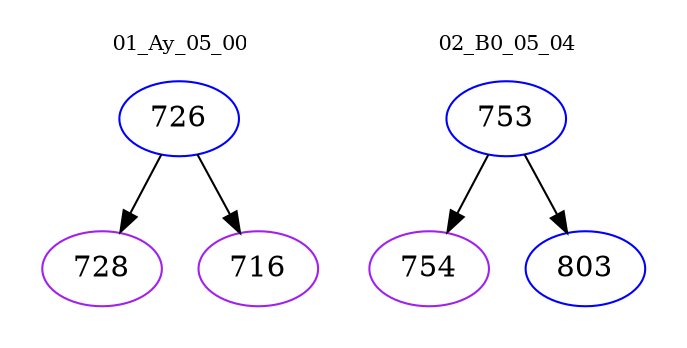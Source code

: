digraph{
subgraph cluster_0 {
color = white
label = "01_Ay_05_00";
fontsize=10;
T0_726 [label="726", color="blue"]
T0_726 -> T0_728 [color="black"]
T0_728 [label="728", color="purple"]
T0_726 -> T0_716 [color="black"]
T0_716 [label="716", color="purple"]
}
subgraph cluster_1 {
color = white
label = "02_B0_05_04";
fontsize=10;
T1_753 [label="753", color="blue"]
T1_753 -> T1_754 [color="black"]
T1_754 [label="754", color="purple"]
T1_753 -> T1_803 [color="black"]
T1_803 [label="803", color="blue"]
}
}
